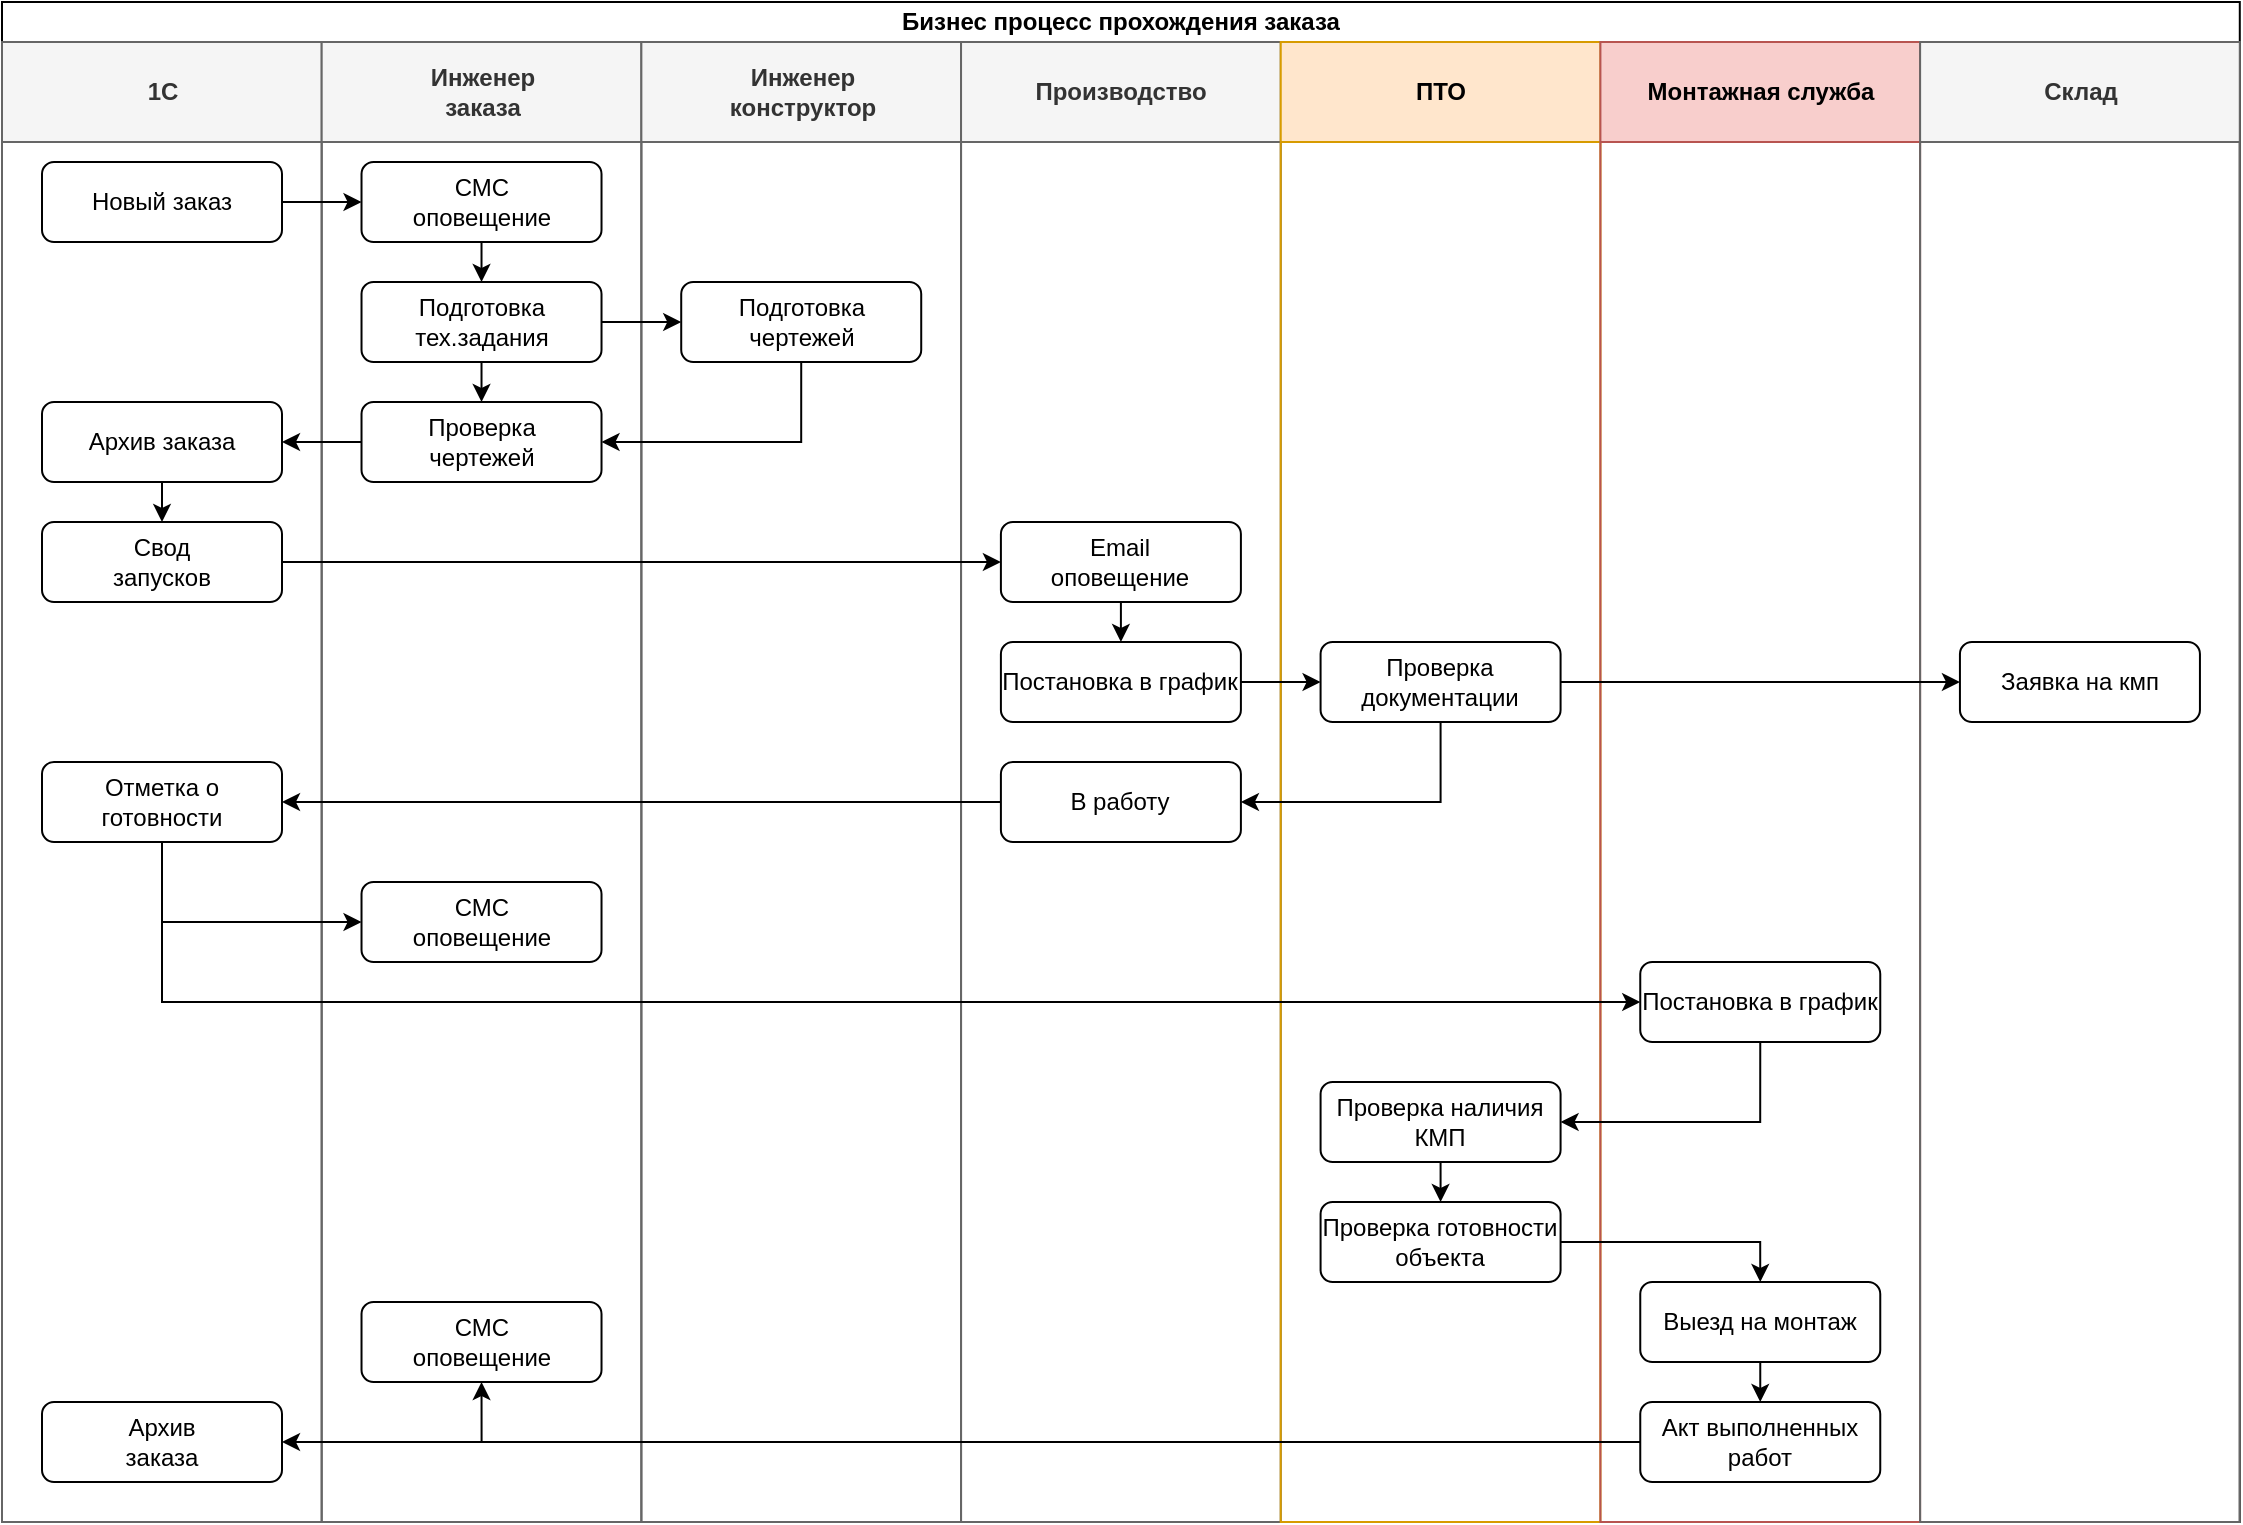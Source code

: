 <mxfile version="22.1.7" type="github">
  <diagram name="Страница — 1" id="pAg4jtTioVge83QlBJV_">
    <mxGraphModel dx="1509" dy="789" grid="1" gridSize="10" guides="1" tooltips="1" connect="1" arrows="1" fold="1" page="1" pageScale="1" pageWidth="1169" pageHeight="827" math="0" shadow="0">
      <root>
        <mxCell id="0" />
        <mxCell id="1" parent="0" />
        <mxCell id="7KPv43HI__lpe5eBT3-9-3" value="Бизнес процесс прохождения заказа" style="swimlane;childLayout=stackLayout;resizeParent=1;resizeParentMax=0;startSize=20;html=1;" vertex="1" parent="1">
          <mxGeometry x="40" y="40" width="1118.895" height="760" as="geometry" />
        </mxCell>
        <mxCell id="7KPv43HI__lpe5eBT3-9-4" value="1C" style="swimlane;startSize=50;html=1;fillColor=#f5f5f5;strokeColor=#666666;fontColor=#333333;" vertex="1" parent="7KPv43HI__lpe5eBT3-9-3">
          <mxGeometry y="20" width="159.842" height="740" as="geometry" />
        </mxCell>
        <mxCell id="7KPv43HI__lpe5eBT3-9-11" value="Новый заказ" style="rounded=1;whiteSpace=wrap;html=1;" vertex="1" parent="7KPv43HI__lpe5eBT3-9-4">
          <mxGeometry x="20" y="60" width="120" height="40" as="geometry" />
        </mxCell>
        <mxCell id="7KPv43HI__lpe5eBT3-9-24" value="&lt;div&gt;Свод&lt;/div&gt;&lt;div&gt;запусков&lt;br&gt;&lt;/div&gt;" style="rounded=1;whiteSpace=wrap;html=1;" vertex="1" parent="7KPv43HI__lpe5eBT3-9-4">
          <mxGeometry x="20" y="240" width="120" height="40" as="geometry" />
        </mxCell>
        <mxCell id="7KPv43HI__lpe5eBT3-9-37" value="Отметка о готовности" style="rounded=1;whiteSpace=wrap;html=1;" vertex="1" parent="7KPv43HI__lpe5eBT3-9-4">
          <mxGeometry x="20.0" y="360" width="120" height="40" as="geometry" />
        </mxCell>
        <mxCell id="7KPv43HI__lpe5eBT3-9-52" value="&lt;div&gt;Архив&lt;/div&gt;&lt;div&gt;заказа&lt;br&gt;&lt;/div&gt;" style="rounded=1;whiteSpace=wrap;html=1;" vertex="1" parent="7KPv43HI__lpe5eBT3-9-4">
          <mxGeometry x="20.0" y="680" width="120" height="40" as="geometry" />
        </mxCell>
        <mxCell id="7KPv43HI__lpe5eBT3-9-5" value="&lt;div&gt;Инженер&lt;/div&gt;&lt;div&gt;заказа&lt;br&gt;&lt;/div&gt;" style="swimlane;startSize=50;html=1;fillColor=#f5f5f5;strokeColor=#666666;fontColor=#333333;" vertex="1" parent="7KPv43HI__lpe5eBT3-9-3">
          <mxGeometry x="159.842" y="20" width="159.842" height="740" as="geometry" />
        </mxCell>
        <mxCell id="7KPv43HI__lpe5eBT3-9-12" value="&lt;div&gt;СМС&lt;/div&gt;&lt;div&gt;оповещение&lt;/div&gt;" style="rounded=1;whiteSpace=wrap;html=1;" vertex="1" parent="7KPv43HI__lpe5eBT3-9-5">
          <mxGeometry x="19.918" y="60" width="120" height="40" as="geometry" />
        </mxCell>
        <mxCell id="7KPv43HI__lpe5eBT3-9-39" value="&lt;div&gt;СМС&lt;/div&gt;&lt;div&gt;оповещение&lt;/div&gt;" style="rounded=1;whiteSpace=wrap;html=1;" vertex="1" parent="7KPv43HI__lpe5eBT3-9-5">
          <mxGeometry x="19.918" y="420" width="120" height="40" as="geometry" />
        </mxCell>
        <mxCell id="7KPv43HI__lpe5eBT3-9-23" value="Архив заказа" style="rounded=1;whiteSpace=wrap;html=1;" vertex="1" parent="7KPv43HI__lpe5eBT3-9-5">
          <mxGeometry x="-139.842" y="180" width="120" height="40" as="geometry" />
        </mxCell>
        <mxCell id="7KPv43HI__lpe5eBT3-9-17" value="&lt;div&gt;Проверка&lt;/div&gt;&lt;div&gt;чертежей&lt;br&gt;&lt;/div&gt;" style="rounded=1;whiteSpace=wrap;html=1;" vertex="1" parent="7KPv43HI__lpe5eBT3-9-5">
          <mxGeometry x="19.918" y="180" width="120" height="40" as="geometry" />
        </mxCell>
        <mxCell id="7KPv43HI__lpe5eBT3-9-25" style="edgeStyle=orthogonalEdgeStyle;rounded=0;orthogonalLoop=1;jettySize=auto;html=1;exitX=0;exitY=0.5;exitDx=0;exitDy=0;entryX=1;entryY=0.5;entryDx=0;entryDy=0;" edge="1" parent="7KPv43HI__lpe5eBT3-9-5" source="7KPv43HI__lpe5eBT3-9-17" target="7KPv43HI__lpe5eBT3-9-23">
          <mxGeometry relative="1" as="geometry" />
        </mxCell>
        <mxCell id="7KPv43HI__lpe5eBT3-9-53" value="&lt;div&gt;СМС&lt;/div&gt;&lt;div&gt;оповещение&lt;/div&gt;" style="rounded=1;whiteSpace=wrap;html=1;" vertex="1" parent="7KPv43HI__lpe5eBT3-9-5">
          <mxGeometry x="19.918" y="630" width="120" height="40" as="geometry" />
        </mxCell>
        <mxCell id="7KPv43HI__lpe5eBT3-9-6" value="&lt;div&gt;Инженер&lt;/div&gt;&lt;div&gt;конструктор&lt;br&gt;&lt;/div&gt;" style="swimlane;startSize=50;html=1;fillColor=#f5f5f5;strokeColor=#666666;fontColor=#333333;" vertex="1" parent="7KPv43HI__lpe5eBT3-9-3">
          <mxGeometry x="319.684" y="20" width="159.842" height="740" as="geometry" />
        </mxCell>
        <mxCell id="7KPv43HI__lpe5eBT3-9-15" value="Подготовка тех.задания" style="rounded=1;whiteSpace=wrap;html=1;" vertex="1" parent="7KPv43HI__lpe5eBT3-9-6">
          <mxGeometry x="-139.924" y="120" width="120" height="40" as="geometry" />
        </mxCell>
        <mxCell id="7KPv43HI__lpe5eBT3-9-16" value="Подготовка чертежей" style="rounded=1;whiteSpace=wrap;html=1;" vertex="1" parent="7KPv43HI__lpe5eBT3-9-6">
          <mxGeometry x="19.926" y="120" width="120" height="40" as="geometry" />
        </mxCell>
        <mxCell id="7KPv43HI__lpe5eBT3-9-20" style="edgeStyle=orthogonalEdgeStyle;rounded=0;orthogonalLoop=1;jettySize=auto;html=1;exitX=1;exitY=0.5;exitDx=0;exitDy=0;entryX=0;entryY=0.5;entryDx=0;entryDy=0;" edge="1" parent="7KPv43HI__lpe5eBT3-9-6" source="7KPv43HI__lpe5eBT3-9-15" target="7KPv43HI__lpe5eBT3-9-16">
          <mxGeometry relative="1" as="geometry" />
        </mxCell>
        <mxCell id="7KPv43HI__lpe5eBT3-9-7" value="Производство" style="swimlane;startSize=50;html=1;fillColor=#f5f5f5;strokeColor=#666666;fontColor=#333333;" vertex="1" parent="7KPv43HI__lpe5eBT3-9-3">
          <mxGeometry x="479.527" y="20" width="159.842" height="740" as="geometry" />
        </mxCell>
        <mxCell id="7KPv43HI__lpe5eBT3-9-30" style="edgeStyle=orthogonalEdgeStyle;rounded=0;orthogonalLoop=1;jettySize=auto;html=1;exitX=0.5;exitY=1;exitDx=0;exitDy=0;entryX=0.5;entryY=0;entryDx=0;entryDy=0;" edge="1" parent="7KPv43HI__lpe5eBT3-9-7" source="7KPv43HI__lpe5eBT3-9-27" target="7KPv43HI__lpe5eBT3-9-29">
          <mxGeometry relative="1" as="geometry" />
        </mxCell>
        <mxCell id="7KPv43HI__lpe5eBT3-9-27" value="&lt;div&gt;Email&lt;/div&gt;&lt;div&gt;оповещение&lt;br&gt;&lt;/div&gt;" style="rounded=1;whiteSpace=wrap;html=1;" vertex="1" parent="7KPv43HI__lpe5eBT3-9-7">
          <mxGeometry x="19.923" y="240" width="120" height="40" as="geometry" />
        </mxCell>
        <mxCell id="7KPv43HI__lpe5eBT3-9-29" value="Постановка в график" style="rounded=1;whiteSpace=wrap;html=1;" vertex="1" parent="7KPv43HI__lpe5eBT3-9-7">
          <mxGeometry x="19.923" y="300" width="120" height="40" as="geometry" />
        </mxCell>
        <mxCell id="7KPv43HI__lpe5eBT3-9-35" value="В работу" style="rounded=1;whiteSpace=wrap;html=1;" vertex="1" parent="7KPv43HI__lpe5eBT3-9-7">
          <mxGeometry x="19.923" y="360" width="120" height="40" as="geometry" />
        </mxCell>
        <mxCell id="7KPv43HI__lpe5eBT3-9-8" value="ПТО" style="swimlane;startSize=50;html=1;fillColor=#ffe6cc;strokeColor=#d79b00;" vertex="1" parent="7KPv43HI__lpe5eBT3-9-3">
          <mxGeometry x="639.369" y="20" width="159.842" height="740" as="geometry" />
        </mxCell>
        <mxCell id="7KPv43HI__lpe5eBT3-9-31" value="&lt;div&gt;Проверка&lt;/div&gt;&lt;div&gt;документации&lt;br&gt;&lt;/div&gt;" style="rounded=1;whiteSpace=wrap;html=1;" vertex="1" parent="7KPv43HI__lpe5eBT3-9-8">
          <mxGeometry x="19.921" y="300" width="120" height="40" as="geometry" />
        </mxCell>
        <mxCell id="7KPv43HI__lpe5eBT3-9-47" style="edgeStyle=orthogonalEdgeStyle;rounded=0;orthogonalLoop=1;jettySize=auto;html=1;exitX=0.5;exitY=1;exitDx=0;exitDy=0;entryX=0.5;entryY=0;entryDx=0;entryDy=0;" edge="1" parent="7KPv43HI__lpe5eBT3-9-8" source="7KPv43HI__lpe5eBT3-9-43" target="7KPv43HI__lpe5eBT3-9-45">
          <mxGeometry relative="1" as="geometry" />
        </mxCell>
        <mxCell id="7KPv43HI__lpe5eBT3-9-43" value="Проверка наличия КМП" style="rounded=1;whiteSpace=wrap;html=1;" vertex="1" parent="7KPv43HI__lpe5eBT3-9-8">
          <mxGeometry x="19.921" y="520" width="120" height="40" as="geometry" />
        </mxCell>
        <mxCell id="7KPv43HI__lpe5eBT3-9-45" value="Проверка готовности объекта" style="rounded=1;whiteSpace=wrap;html=1;" vertex="1" parent="7KPv43HI__lpe5eBT3-9-8">
          <mxGeometry x="19.921" y="580" width="120" height="40" as="geometry" />
        </mxCell>
        <mxCell id="7KPv43HI__lpe5eBT3-9-9" value="Монтажная служба" style="swimlane;startSize=50;html=1;fillColor=#f8cecc;strokeColor=#b85450;" vertex="1" parent="7KPv43HI__lpe5eBT3-9-3">
          <mxGeometry x="799.211" y="20" width="159.842" height="740" as="geometry" />
        </mxCell>
        <mxCell id="7KPv43HI__lpe5eBT3-9-41" value="Постановка в график" style="rounded=1;whiteSpace=wrap;html=1;" vertex="1" parent="7KPv43HI__lpe5eBT3-9-9">
          <mxGeometry x="19.919" y="460" width="120" height="40" as="geometry" />
        </mxCell>
        <mxCell id="7KPv43HI__lpe5eBT3-9-51" style="edgeStyle=orthogonalEdgeStyle;rounded=0;orthogonalLoop=1;jettySize=auto;html=1;exitX=0.5;exitY=1;exitDx=0;exitDy=0;entryX=0.5;entryY=0;entryDx=0;entryDy=0;" edge="1" parent="7KPv43HI__lpe5eBT3-9-9" source="7KPv43HI__lpe5eBT3-9-48" target="7KPv43HI__lpe5eBT3-9-50">
          <mxGeometry relative="1" as="geometry" />
        </mxCell>
        <mxCell id="7KPv43HI__lpe5eBT3-9-48" value="Выезд на монтаж" style="rounded=1;whiteSpace=wrap;html=1;" vertex="1" parent="7KPv43HI__lpe5eBT3-9-9">
          <mxGeometry x="19.919" y="620" width="120" height="40" as="geometry" />
        </mxCell>
        <mxCell id="7KPv43HI__lpe5eBT3-9-50" value="Акт выполненных работ" style="rounded=1;whiteSpace=wrap;html=1;" vertex="1" parent="7KPv43HI__lpe5eBT3-9-9">
          <mxGeometry x="19.919" y="680" width="120" height="40" as="geometry" />
        </mxCell>
        <mxCell id="7KPv43HI__lpe5eBT3-9-10" value="Склад" style="swimlane;startSize=50;html=1;fillColor=#f5f5f5;fontColor=#333333;strokeColor=#666666;" vertex="1" parent="7KPv43HI__lpe5eBT3-9-3">
          <mxGeometry x="959.053" y="20" width="159.842" height="740" as="geometry" />
        </mxCell>
        <mxCell id="7KPv43HI__lpe5eBT3-9-33" value="Заявка на кмп" style="rounded=1;whiteSpace=wrap;html=1;" vertex="1" parent="7KPv43HI__lpe5eBT3-9-10">
          <mxGeometry x="19.917" y="300" width="120" height="40" as="geometry" />
        </mxCell>
        <mxCell id="7KPv43HI__lpe5eBT3-9-18" style="edgeStyle=orthogonalEdgeStyle;rounded=0;orthogonalLoop=1;jettySize=auto;html=1;exitX=1;exitY=0.5;exitDx=0;exitDy=0;entryX=0;entryY=0.5;entryDx=0;entryDy=0;" edge="1" parent="7KPv43HI__lpe5eBT3-9-3" source="7KPv43HI__lpe5eBT3-9-11" target="7KPv43HI__lpe5eBT3-9-12">
          <mxGeometry relative="1" as="geometry" />
        </mxCell>
        <mxCell id="7KPv43HI__lpe5eBT3-9-22" style="edgeStyle=orthogonalEdgeStyle;rounded=0;orthogonalLoop=1;jettySize=auto;html=1;exitX=0.5;exitY=1;exitDx=0;exitDy=0;entryX=1;entryY=0.5;entryDx=0;entryDy=0;" edge="1" parent="7KPv43HI__lpe5eBT3-9-3" source="7KPv43HI__lpe5eBT3-9-16" target="7KPv43HI__lpe5eBT3-9-17">
          <mxGeometry relative="1" as="geometry" />
        </mxCell>
        <mxCell id="7KPv43HI__lpe5eBT3-9-28" style="edgeStyle=orthogonalEdgeStyle;rounded=0;orthogonalLoop=1;jettySize=auto;html=1;exitX=1;exitY=0.5;exitDx=0;exitDy=0;entryX=0;entryY=0.5;entryDx=0;entryDy=0;" edge="1" parent="7KPv43HI__lpe5eBT3-9-3" source="7KPv43HI__lpe5eBT3-9-24" target="7KPv43HI__lpe5eBT3-9-27">
          <mxGeometry relative="1" as="geometry" />
        </mxCell>
        <mxCell id="7KPv43HI__lpe5eBT3-9-32" style="edgeStyle=orthogonalEdgeStyle;rounded=0;orthogonalLoop=1;jettySize=auto;html=1;exitX=1;exitY=0.5;exitDx=0;exitDy=0;entryX=0;entryY=0.5;entryDx=0;entryDy=0;" edge="1" parent="7KPv43HI__lpe5eBT3-9-3" source="7KPv43HI__lpe5eBT3-9-29" target="7KPv43HI__lpe5eBT3-9-31">
          <mxGeometry relative="1" as="geometry" />
        </mxCell>
        <mxCell id="7KPv43HI__lpe5eBT3-9-34" style="edgeStyle=orthogonalEdgeStyle;rounded=0;orthogonalLoop=1;jettySize=auto;html=1;exitX=1;exitY=0.5;exitDx=0;exitDy=0;entryX=0;entryY=0.5;entryDx=0;entryDy=0;" edge="1" parent="7KPv43HI__lpe5eBT3-9-3" source="7KPv43HI__lpe5eBT3-9-31" target="7KPv43HI__lpe5eBT3-9-33">
          <mxGeometry relative="1" as="geometry" />
        </mxCell>
        <mxCell id="7KPv43HI__lpe5eBT3-9-36" style="edgeStyle=orthogonalEdgeStyle;rounded=0;orthogonalLoop=1;jettySize=auto;html=1;exitX=0.5;exitY=1;exitDx=0;exitDy=0;entryX=1;entryY=0.5;entryDx=0;entryDy=0;" edge="1" parent="7KPv43HI__lpe5eBT3-9-3" source="7KPv43HI__lpe5eBT3-9-31" target="7KPv43HI__lpe5eBT3-9-35">
          <mxGeometry relative="1" as="geometry" />
        </mxCell>
        <mxCell id="7KPv43HI__lpe5eBT3-9-38" style="edgeStyle=orthogonalEdgeStyle;rounded=0;orthogonalLoop=1;jettySize=auto;html=1;exitX=0;exitY=0.5;exitDx=0;exitDy=0;" edge="1" parent="7KPv43HI__lpe5eBT3-9-3" source="7KPv43HI__lpe5eBT3-9-35" target="7KPv43HI__lpe5eBT3-9-37">
          <mxGeometry relative="1" as="geometry" />
        </mxCell>
        <mxCell id="7KPv43HI__lpe5eBT3-9-40" style="edgeStyle=orthogonalEdgeStyle;rounded=0;orthogonalLoop=1;jettySize=auto;html=1;exitX=0.5;exitY=1;exitDx=0;exitDy=0;entryX=0;entryY=0.5;entryDx=0;entryDy=0;" edge="1" parent="7KPv43HI__lpe5eBT3-9-3" source="7KPv43HI__lpe5eBT3-9-37" target="7KPv43HI__lpe5eBT3-9-39">
          <mxGeometry relative="1" as="geometry" />
        </mxCell>
        <mxCell id="7KPv43HI__lpe5eBT3-9-42" style="edgeStyle=orthogonalEdgeStyle;rounded=0;orthogonalLoop=1;jettySize=auto;html=1;exitX=0.5;exitY=1;exitDx=0;exitDy=0;entryX=0;entryY=0.5;entryDx=0;entryDy=0;" edge="1" parent="7KPv43HI__lpe5eBT3-9-3" source="7KPv43HI__lpe5eBT3-9-37" target="7KPv43HI__lpe5eBT3-9-41">
          <mxGeometry relative="1" as="geometry" />
        </mxCell>
        <mxCell id="7KPv43HI__lpe5eBT3-9-19" style="edgeStyle=orthogonalEdgeStyle;rounded=0;orthogonalLoop=1;jettySize=auto;html=1;exitX=0.5;exitY=1;exitDx=0;exitDy=0;entryX=0.5;entryY=0;entryDx=0;entryDy=0;" edge="1" parent="7KPv43HI__lpe5eBT3-9-3" source="7KPv43HI__lpe5eBT3-9-12" target="7KPv43HI__lpe5eBT3-9-15">
          <mxGeometry relative="1" as="geometry" />
        </mxCell>
        <mxCell id="7KPv43HI__lpe5eBT3-9-21" style="edgeStyle=orthogonalEdgeStyle;rounded=0;orthogonalLoop=1;jettySize=auto;html=1;exitX=0.5;exitY=1;exitDx=0;exitDy=0;entryX=0.5;entryY=0;entryDx=0;entryDy=0;" edge="1" parent="7KPv43HI__lpe5eBT3-9-3" source="7KPv43HI__lpe5eBT3-9-15" target="7KPv43HI__lpe5eBT3-9-17">
          <mxGeometry relative="1" as="geometry" />
        </mxCell>
        <mxCell id="7KPv43HI__lpe5eBT3-9-26" style="edgeStyle=orthogonalEdgeStyle;rounded=0;orthogonalLoop=1;jettySize=auto;html=1;exitX=0.5;exitY=1;exitDx=0;exitDy=0;entryX=0.5;entryY=0;entryDx=0;entryDy=0;" edge="1" parent="7KPv43HI__lpe5eBT3-9-3" source="7KPv43HI__lpe5eBT3-9-23" target="7KPv43HI__lpe5eBT3-9-24">
          <mxGeometry relative="1" as="geometry" />
        </mxCell>
        <mxCell id="7KPv43HI__lpe5eBT3-9-44" style="edgeStyle=orthogonalEdgeStyle;rounded=0;orthogonalLoop=1;jettySize=auto;html=1;exitX=0.5;exitY=1;exitDx=0;exitDy=0;entryX=1;entryY=0.5;entryDx=0;entryDy=0;" edge="1" parent="7KPv43HI__lpe5eBT3-9-3" source="7KPv43HI__lpe5eBT3-9-41" target="7KPv43HI__lpe5eBT3-9-43">
          <mxGeometry relative="1" as="geometry" />
        </mxCell>
        <mxCell id="7KPv43HI__lpe5eBT3-9-49" style="edgeStyle=orthogonalEdgeStyle;rounded=0;orthogonalLoop=1;jettySize=auto;html=1;exitX=1;exitY=0.5;exitDx=0;exitDy=0;entryX=0.5;entryY=0;entryDx=0;entryDy=0;" edge="1" parent="7KPv43HI__lpe5eBT3-9-3" source="7KPv43HI__lpe5eBT3-9-45" target="7KPv43HI__lpe5eBT3-9-48">
          <mxGeometry relative="1" as="geometry" />
        </mxCell>
        <mxCell id="7KPv43HI__lpe5eBT3-9-54" style="edgeStyle=orthogonalEdgeStyle;rounded=0;orthogonalLoop=1;jettySize=auto;html=1;exitX=0;exitY=0.5;exitDx=0;exitDy=0;entryX=1;entryY=0.5;entryDx=0;entryDy=0;" edge="1" parent="7KPv43HI__lpe5eBT3-9-3" source="7KPv43HI__lpe5eBT3-9-50" target="7KPv43HI__lpe5eBT3-9-52">
          <mxGeometry relative="1" as="geometry" />
        </mxCell>
        <mxCell id="7KPv43HI__lpe5eBT3-9-55" style="edgeStyle=orthogonalEdgeStyle;rounded=0;orthogonalLoop=1;jettySize=auto;html=1;exitX=0;exitY=0.5;exitDx=0;exitDy=0;entryX=0.5;entryY=1;entryDx=0;entryDy=0;" edge="1" parent="7KPv43HI__lpe5eBT3-9-3" source="7KPv43HI__lpe5eBT3-9-50" target="7KPv43HI__lpe5eBT3-9-53">
          <mxGeometry relative="1" as="geometry" />
        </mxCell>
      </root>
    </mxGraphModel>
  </diagram>
</mxfile>
